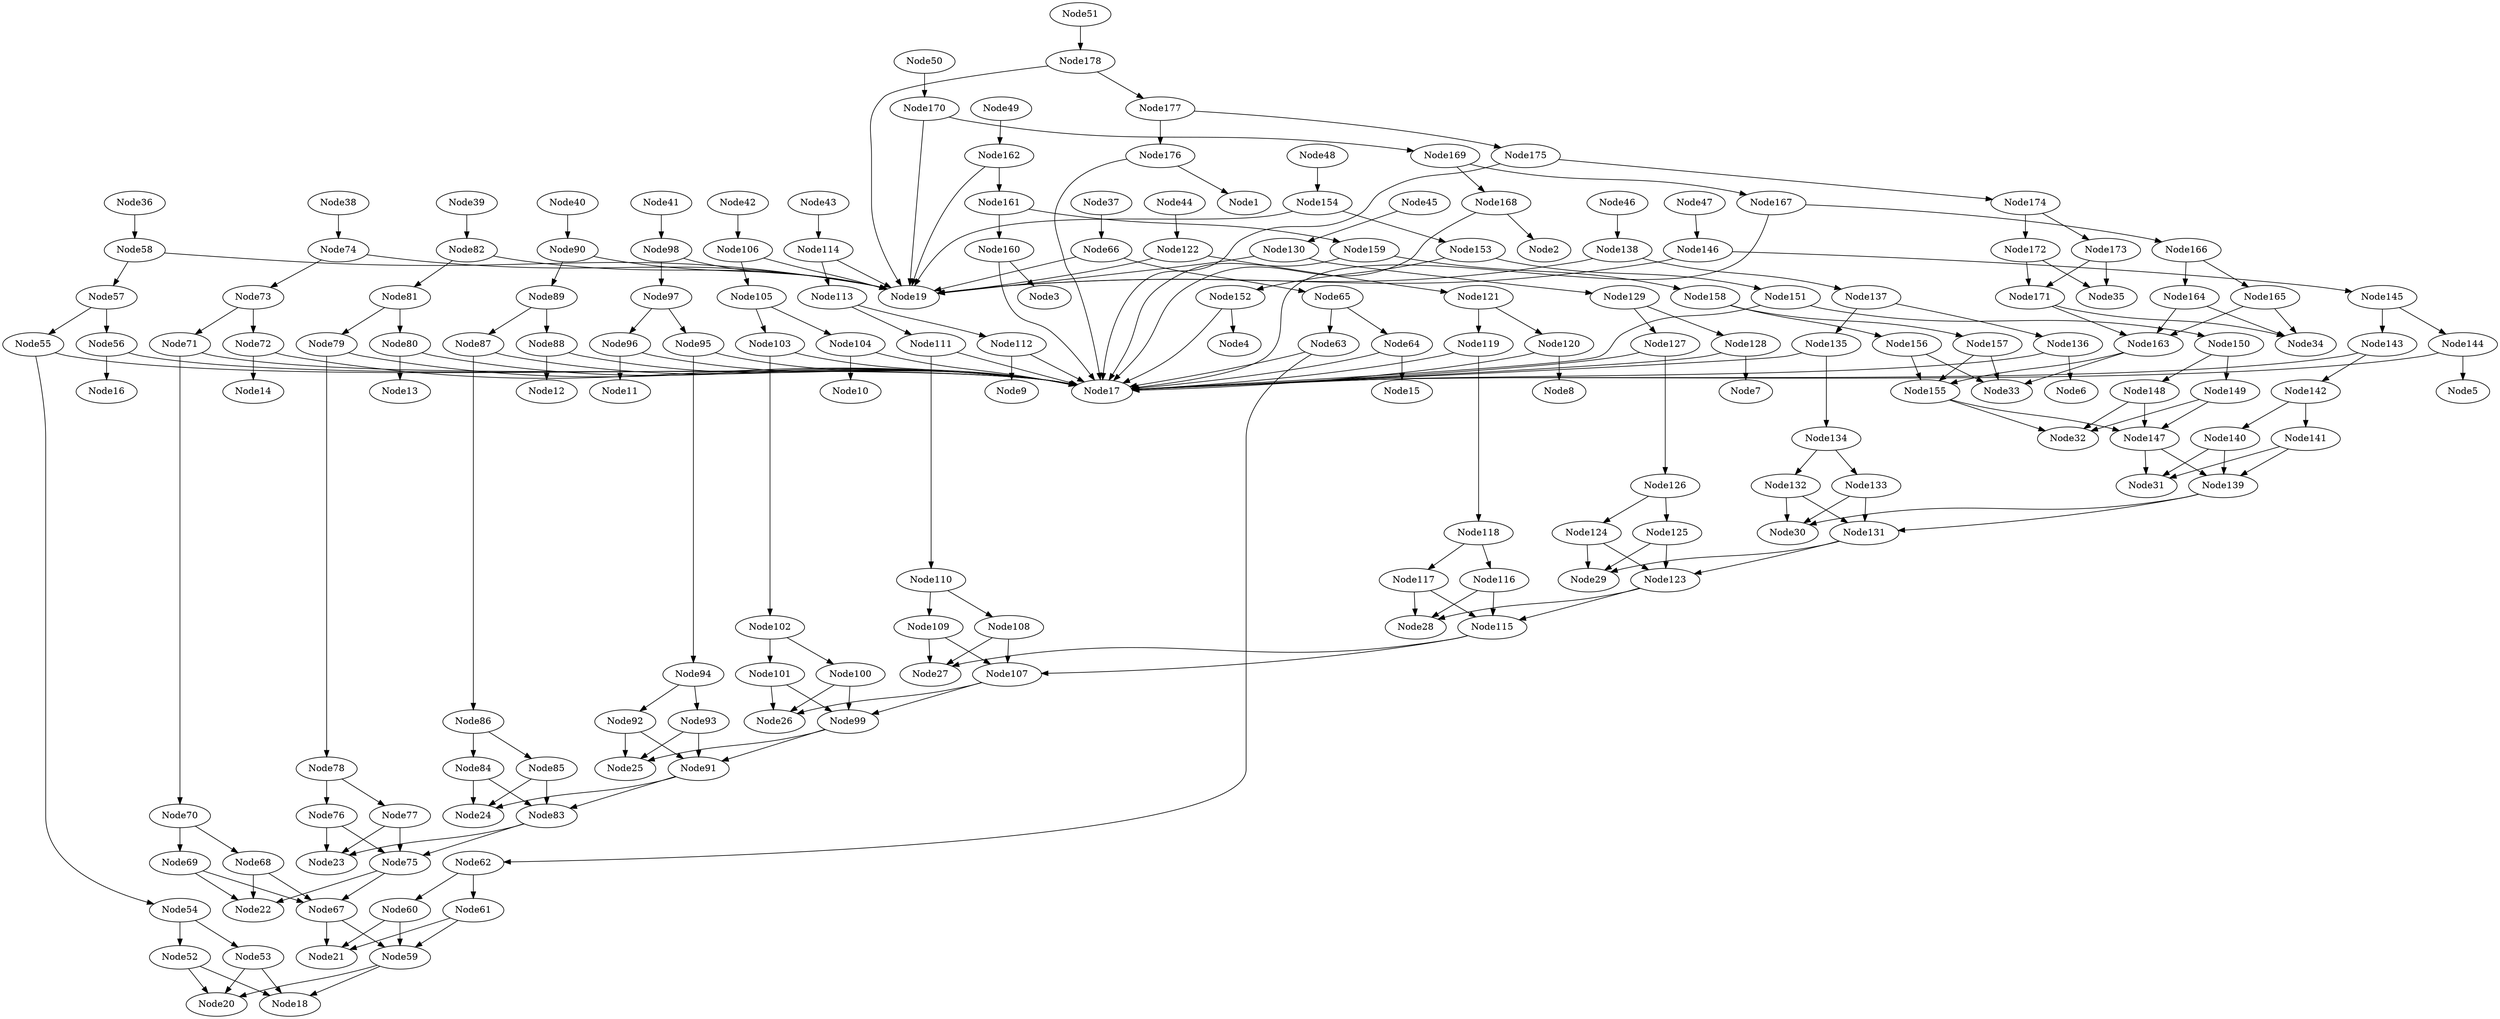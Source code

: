 # Network structure generated by ABC

digraph network {

Node36 -> Node58 [style = solid];
Node37 -> Node66 [style = solid];
Node38 -> Node74 [style = solid];
Node39 -> Node82 [style = solid];
Node40 -> Node90 [style = solid];
Node41 -> Node98 [style = solid];
Node42 -> Node106 [style = solid];
Node43 -> Node114 [style = solid];
Node44 -> Node122 [style = solid];
Node45 -> Node130 [style = solid];
Node46 -> Node138 [style = solid];
Node47 -> Node146 [style = solid];
Node48 -> Node154 [style = solid];
Node49 -> Node162 [style = solid];
Node50 -> Node170 [style = solid];
Node51 -> Node178 [style = solid];
Node52 -> Node18 [style = solid];
Node52 -> Node20 [style = solid];
Node53 -> Node18 [style = solid];
Node53 -> Node20 [style = solid];
Node54 -> Node52 [style = solid];
Node54 -> Node53 [style = solid];
Node55 -> Node17 [style = solid];
Node55 -> Node54 [style = solid];
Node56 -> Node16 [style = solid];
Node56 -> Node17 [style = solid];
Node57 -> Node55 [style = solid];
Node57 -> Node56 [style = solid];
Node58 -> Node19 [style = solid];
Node58 -> Node57 [style = solid];
Node59 -> Node18 [style = solid];
Node59 -> Node20 [style = solid];
Node60 -> Node21 [style = solid];
Node60 -> Node59 [style = solid];
Node61 -> Node21 [style = solid];
Node61 -> Node59 [style = solid];
Node62 -> Node60 [style = solid];
Node62 -> Node61 [style = solid];
Node63 -> Node17 [style = solid];
Node63 -> Node62 [style = solid];
Node64 -> Node15 [style = solid];
Node64 -> Node17 [style = solid];
Node65 -> Node63 [style = solid];
Node65 -> Node64 [style = solid];
Node66 -> Node19 [style = solid];
Node66 -> Node65 [style = solid];
Node67 -> Node21 [style = solid];
Node67 -> Node59 [style = solid];
Node68 -> Node22 [style = solid];
Node68 -> Node67 [style = solid];
Node69 -> Node22 [style = solid];
Node69 -> Node67 [style = solid];
Node70 -> Node68 [style = solid];
Node70 -> Node69 [style = solid];
Node71 -> Node17 [style = solid];
Node71 -> Node70 [style = solid];
Node72 -> Node14 [style = solid];
Node72 -> Node17 [style = solid];
Node73 -> Node71 [style = solid];
Node73 -> Node72 [style = solid];
Node74 -> Node19 [style = solid];
Node74 -> Node73 [style = solid];
Node75 -> Node22 [style = solid];
Node75 -> Node67 [style = solid];
Node76 -> Node23 [style = solid];
Node76 -> Node75 [style = solid];
Node77 -> Node23 [style = solid];
Node77 -> Node75 [style = solid];
Node78 -> Node76 [style = solid];
Node78 -> Node77 [style = solid];
Node79 -> Node17 [style = solid];
Node79 -> Node78 [style = solid];
Node80 -> Node13 [style = solid];
Node80 -> Node17 [style = solid];
Node81 -> Node79 [style = solid];
Node81 -> Node80 [style = solid];
Node82 -> Node19 [style = solid];
Node82 -> Node81 [style = solid];
Node83 -> Node23 [style = solid];
Node83 -> Node75 [style = solid];
Node84 -> Node24 [style = solid];
Node84 -> Node83 [style = solid];
Node85 -> Node24 [style = solid];
Node85 -> Node83 [style = solid];
Node86 -> Node84 [style = solid];
Node86 -> Node85 [style = solid];
Node87 -> Node17 [style = solid];
Node87 -> Node86 [style = solid];
Node88 -> Node12 [style = solid];
Node88 -> Node17 [style = solid];
Node89 -> Node87 [style = solid];
Node89 -> Node88 [style = solid];
Node90 -> Node19 [style = solid];
Node90 -> Node89 [style = solid];
Node91 -> Node24 [style = solid];
Node91 -> Node83 [style = solid];
Node92 -> Node25 [style = solid];
Node92 -> Node91 [style = solid];
Node93 -> Node25 [style = solid];
Node93 -> Node91 [style = solid];
Node94 -> Node92 [style = solid];
Node94 -> Node93 [style = solid];
Node95 -> Node17 [style = solid];
Node95 -> Node94 [style = solid];
Node96 -> Node11 [style = solid];
Node96 -> Node17 [style = solid];
Node97 -> Node95 [style = solid];
Node97 -> Node96 [style = solid];
Node98 -> Node19 [style = solid];
Node98 -> Node97 [style = solid];
Node99 -> Node25 [style = solid];
Node99 -> Node91 [style = solid];
Node100 -> Node26 [style = solid];
Node100 -> Node99 [style = solid];
Node101 -> Node26 [style = solid];
Node101 -> Node99 [style = solid];
Node102 -> Node100 [style = solid];
Node102 -> Node101 [style = solid];
Node103 -> Node17 [style = solid];
Node103 -> Node102 [style = solid];
Node104 -> Node10 [style = solid];
Node104 -> Node17 [style = solid];
Node105 -> Node103 [style = solid];
Node105 -> Node104 [style = solid];
Node106 -> Node19 [style = solid];
Node106 -> Node105 [style = solid];
Node107 -> Node26 [style = solid];
Node107 -> Node99 [style = solid];
Node108 -> Node27 [style = solid];
Node108 -> Node107 [style = solid];
Node109 -> Node27 [style = solid];
Node109 -> Node107 [style = solid];
Node110 -> Node108 [style = solid];
Node110 -> Node109 [style = solid];
Node111 -> Node17 [style = solid];
Node111 -> Node110 [style = solid];
Node112 -> Node9 [style = solid];
Node112 -> Node17 [style = solid];
Node113 -> Node111 [style = solid];
Node113 -> Node112 [style = solid];
Node114 -> Node19 [style = solid];
Node114 -> Node113 [style = solid];
Node115 -> Node27 [style = solid];
Node115 -> Node107 [style = solid];
Node116 -> Node28 [style = solid];
Node116 -> Node115 [style = solid];
Node117 -> Node28 [style = solid];
Node117 -> Node115 [style = solid];
Node118 -> Node116 [style = solid];
Node118 -> Node117 [style = solid];
Node119 -> Node17 [style = solid];
Node119 -> Node118 [style = solid];
Node120 -> Node8 [style = solid];
Node120 -> Node17 [style = solid];
Node121 -> Node119 [style = solid];
Node121 -> Node120 [style = solid];
Node122 -> Node19 [style = solid];
Node122 -> Node121 [style = solid];
Node123 -> Node28 [style = solid];
Node123 -> Node115 [style = solid];
Node124 -> Node29 [style = solid];
Node124 -> Node123 [style = solid];
Node125 -> Node29 [style = solid];
Node125 -> Node123 [style = solid];
Node126 -> Node124 [style = solid];
Node126 -> Node125 [style = solid];
Node127 -> Node17 [style = solid];
Node127 -> Node126 [style = solid];
Node128 -> Node7 [style = solid];
Node128 -> Node17 [style = solid];
Node129 -> Node127 [style = solid];
Node129 -> Node128 [style = solid];
Node130 -> Node19 [style = solid];
Node130 -> Node129 [style = solid];
Node131 -> Node29 [style = solid];
Node131 -> Node123 [style = solid];
Node132 -> Node30 [style = solid];
Node132 -> Node131 [style = solid];
Node133 -> Node30 [style = solid];
Node133 -> Node131 [style = solid];
Node134 -> Node132 [style = solid];
Node134 -> Node133 [style = solid];
Node135 -> Node17 [style = solid];
Node135 -> Node134 [style = solid];
Node136 -> Node6 [style = solid];
Node136 -> Node17 [style = solid];
Node137 -> Node135 [style = solid];
Node137 -> Node136 [style = solid];
Node138 -> Node19 [style = solid];
Node138 -> Node137 [style = solid];
Node139 -> Node30 [style = solid];
Node139 -> Node131 [style = solid];
Node140 -> Node31 [style = solid];
Node140 -> Node139 [style = solid];
Node141 -> Node31 [style = solid];
Node141 -> Node139 [style = solid];
Node142 -> Node140 [style = solid];
Node142 -> Node141 [style = solid];
Node143 -> Node17 [style = solid];
Node143 -> Node142 [style = solid];
Node144 -> Node5 [style = solid];
Node144 -> Node17 [style = solid];
Node145 -> Node143 [style = solid];
Node145 -> Node144 [style = solid];
Node146 -> Node19 [style = solid];
Node146 -> Node145 [style = solid];
Node147 -> Node31 [style = solid];
Node147 -> Node139 [style = solid];
Node148 -> Node32 [style = solid];
Node148 -> Node147 [style = solid];
Node149 -> Node32 [style = solid];
Node149 -> Node147 [style = solid];
Node150 -> Node148 [style = solid];
Node150 -> Node149 [style = solid];
Node151 -> Node17 [style = solid];
Node151 -> Node150 [style = solid];
Node152 -> Node4 [style = solid];
Node152 -> Node17 [style = solid];
Node153 -> Node151 [style = solid];
Node153 -> Node152 [style = solid];
Node154 -> Node19 [style = solid];
Node154 -> Node153 [style = solid];
Node155 -> Node32 [style = solid];
Node155 -> Node147 [style = solid];
Node156 -> Node33 [style = solid];
Node156 -> Node155 [style = solid];
Node157 -> Node33 [style = solid];
Node157 -> Node155 [style = solid];
Node158 -> Node156 [style = solid];
Node158 -> Node157 [style = solid];
Node159 -> Node17 [style = solid];
Node159 -> Node158 [style = solid];
Node160 -> Node3 [style = solid];
Node160 -> Node17 [style = solid];
Node161 -> Node159 [style = solid];
Node161 -> Node160 [style = solid];
Node162 -> Node19 [style = solid];
Node162 -> Node161 [style = solid];
Node163 -> Node33 [style = solid];
Node163 -> Node155 [style = solid];
Node164 -> Node34 [style = solid];
Node164 -> Node163 [style = solid];
Node165 -> Node34 [style = solid];
Node165 -> Node163 [style = solid];
Node166 -> Node164 [style = solid];
Node166 -> Node165 [style = solid];
Node167 -> Node17 [style = solid];
Node167 -> Node166 [style = solid];
Node168 -> Node2 [style = solid];
Node168 -> Node17 [style = solid];
Node169 -> Node167 [style = solid];
Node169 -> Node168 [style = solid];
Node170 -> Node19 [style = solid];
Node170 -> Node169 [style = solid];
Node171 -> Node34 [style = solid];
Node171 -> Node163 [style = solid];
Node172 -> Node35 [style = solid];
Node172 -> Node171 [style = solid];
Node173 -> Node35 [style = solid];
Node173 -> Node171 [style = solid];
Node174 -> Node172 [style = solid];
Node174 -> Node173 [style = solid];
Node175 -> Node17 [style = solid];
Node175 -> Node174 [style = solid];
Node176 -> Node1 [style = solid];
Node176 -> Node17 [style = solid];
Node177 -> Node175 [style = solid];
Node177 -> Node176 [style = solid];
Node178 -> Node19 [style = solid];
Node178 -> Node177 [style = solid];
}

